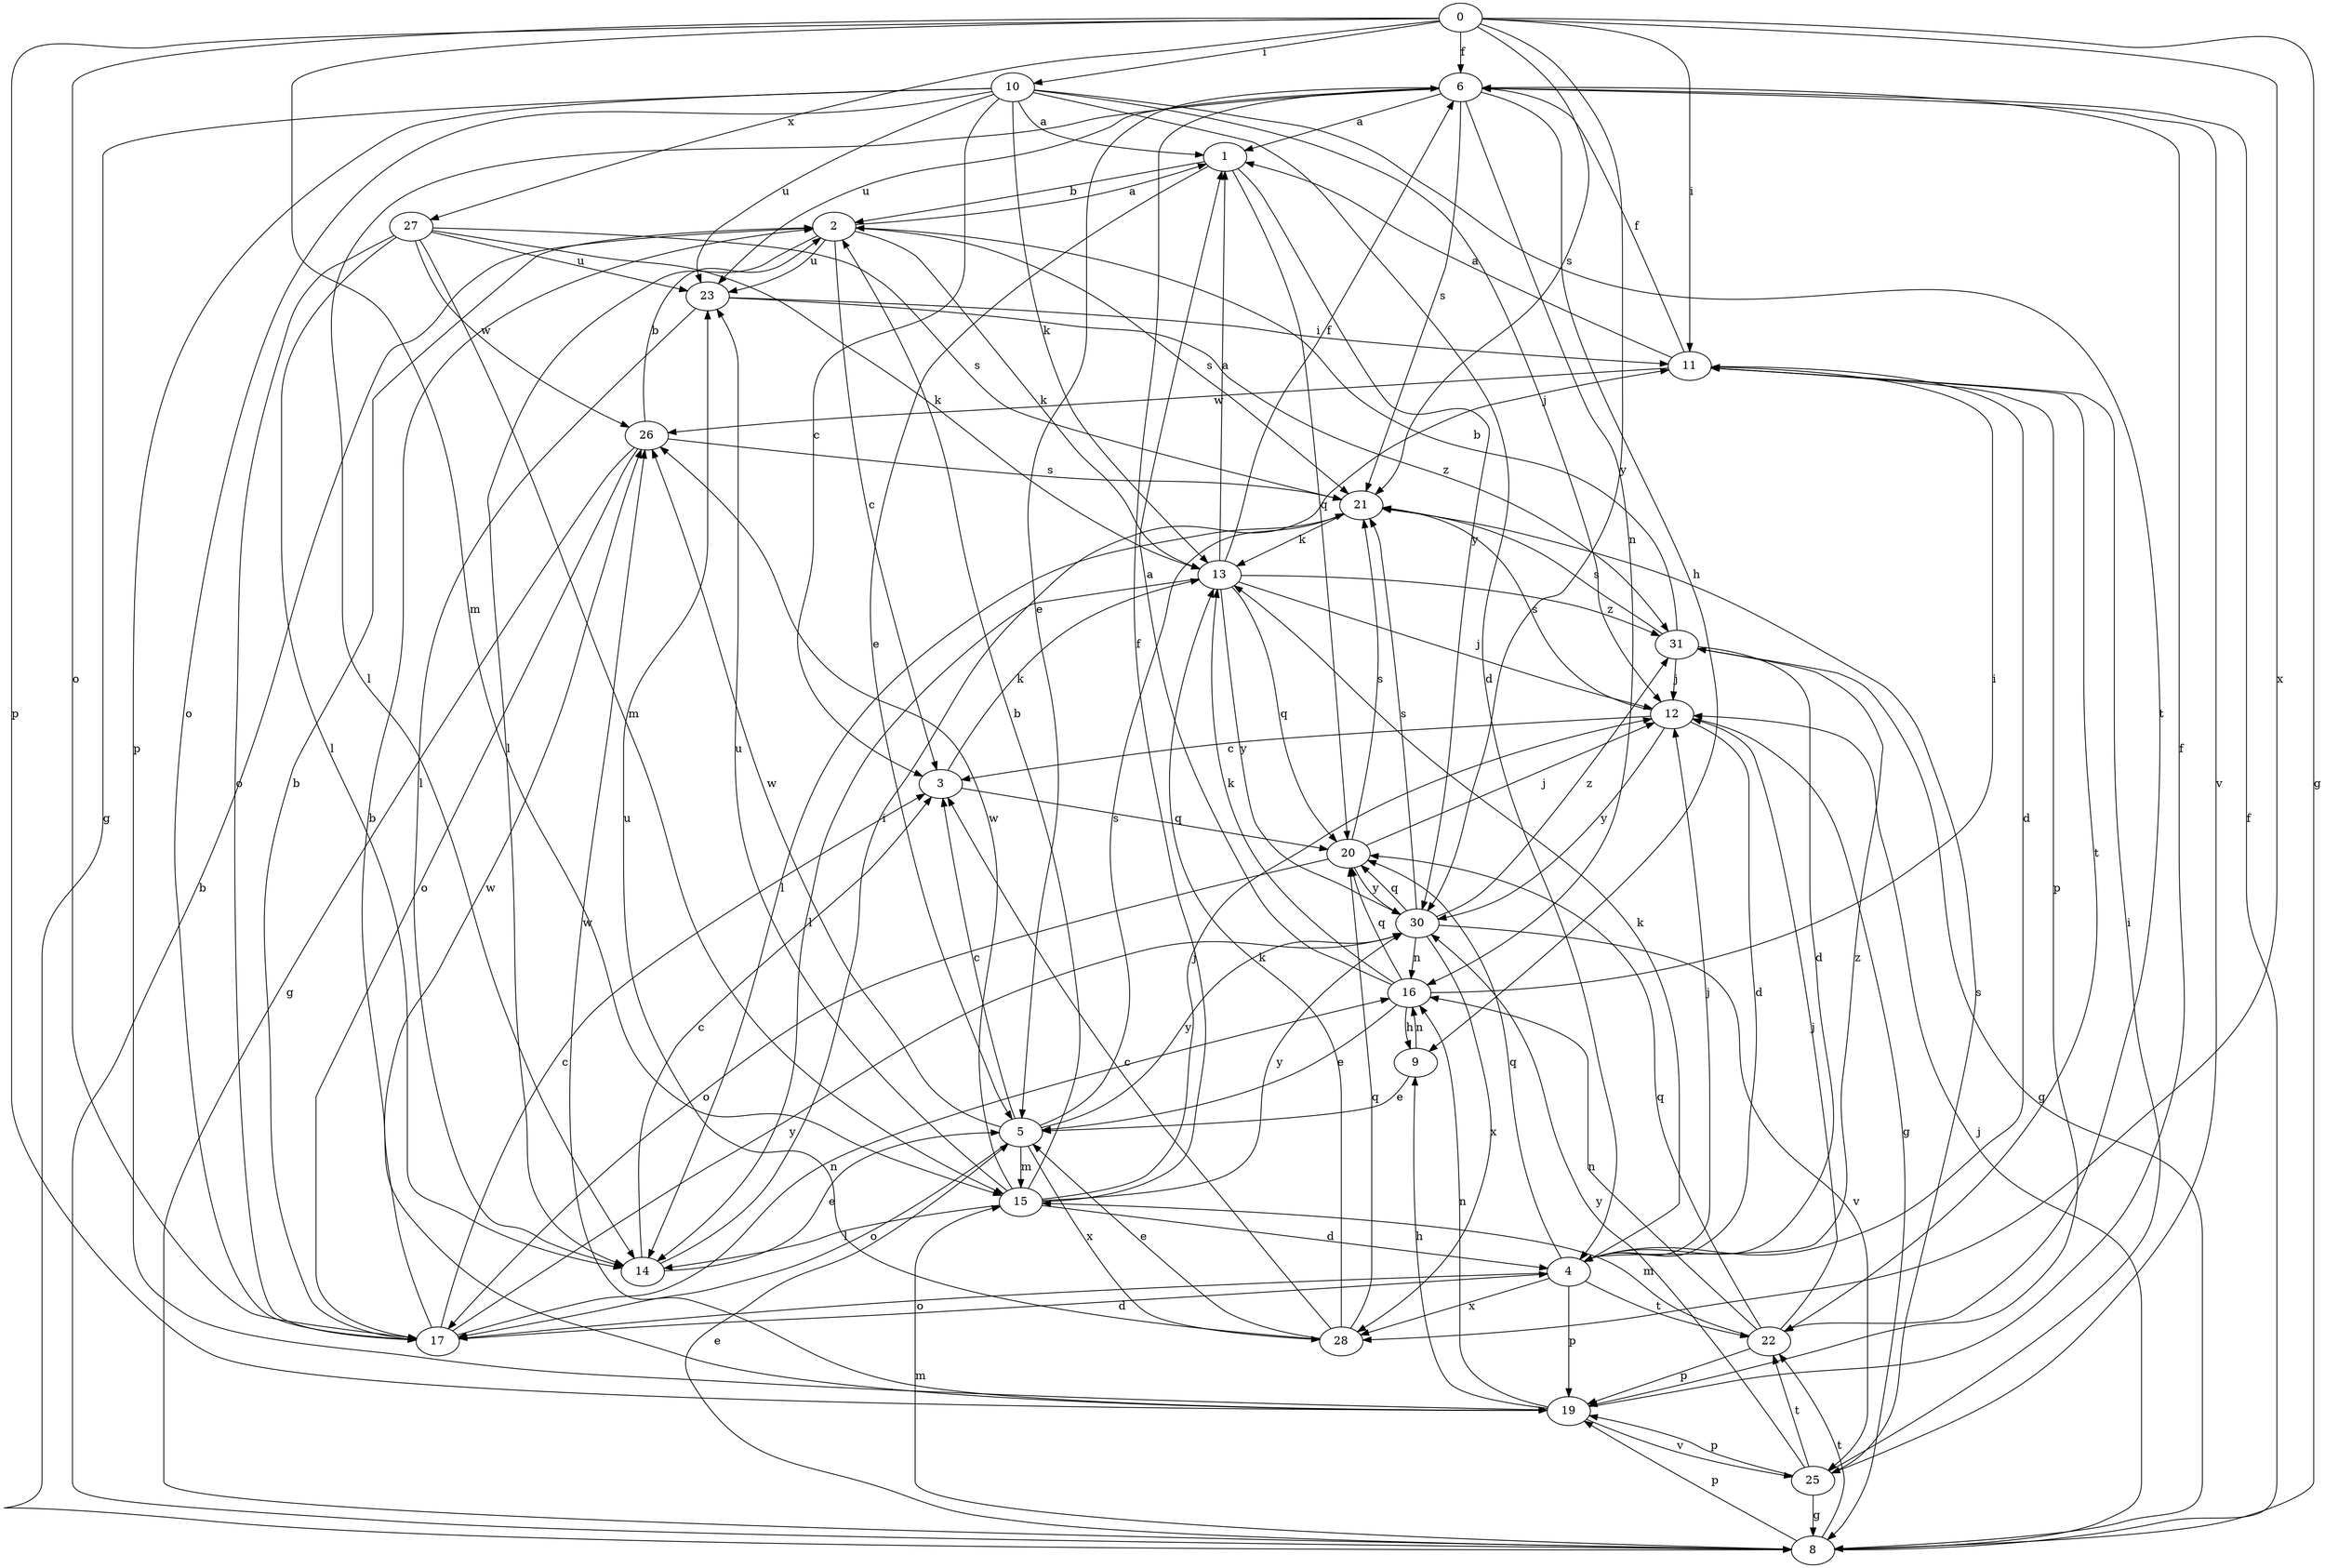 strict digraph  {
0;
1;
2;
3;
4;
5;
6;
8;
9;
10;
11;
12;
13;
14;
15;
16;
17;
19;
20;
21;
22;
23;
25;
26;
27;
28;
30;
31;
0 -> 6  [label=f];
0 -> 8  [label=g];
0 -> 10  [label=i];
0 -> 11  [label=i];
0 -> 15  [label=m];
0 -> 17  [label=o];
0 -> 19  [label=p];
0 -> 21  [label=s];
0 -> 27  [label=x];
0 -> 28  [label=x];
0 -> 30  [label=y];
1 -> 2  [label=b];
1 -> 5  [label=e];
1 -> 20  [label=q];
1 -> 30  [label=y];
2 -> 1  [label=a];
2 -> 3  [label=c];
2 -> 13  [label=k];
2 -> 14  [label=l];
2 -> 21  [label=s];
2 -> 23  [label=u];
3 -> 13  [label=k];
3 -> 20  [label=q];
4 -> 12  [label=j];
4 -> 13  [label=k];
4 -> 17  [label=o];
4 -> 19  [label=p];
4 -> 20  [label=q];
4 -> 22  [label=t];
4 -> 28  [label=x];
4 -> 31  [label=z];
5 -> 3  [label=c];
5 -> 15  [label=m];
5 -> 17  [label=o];
5 -> 21  [label=s];
5 -> 26  [label=w];
5 -> 28  [label=x];
5 -> 30  [label=y];
6 -> 1  [label=a];
6 -> 5  [label=e];
6 -> 9  [label=h];
6 -> 14  [label=l];
6 -> 16  [label=n];
6 -> 21  [label=s];
6 -> 23  [label=u];
6 -> 25  [label=v];
8 -> 2  [label=b];
8 -> 5  [label=e];
8 -> 6  [label=f];
8 -> 12  [label=j];
8 -> 15  [label=m];
8 -> 19  [label=p];
8 -> 22  [label=t];
9 -> 5  [label=e];
9 -> 16  [label=n];
10 -> 1  [label=a];
10 -> 3  [label=c];
10 -> 4  [label=d];
10 -> 8  [label=g];
10 -> 12  [label=j];
10 -> 13  [label=k];
10 -> 17  [label=o];
10 -> 19  [label=p];
10 -> 22  [label=t];
10 -> 23  [label=u];
11 -> 1  [label=a];
11 -> 4  [label=d];
11 -> 6  [label=f];
11 -> 19  [label=p];
11 -> 22  [label=t];
11 -> 26  [label=w];
12 -> 3  [label=c];
12 -> 4  [label=d];
12 -> 8  [label=g];
12 -> 21  [label=s];
12 -> 30  [label=y];
13 -> 1  [label=a];
13 -> 6  [label=f];
13 -> 12  [label=j];
13 -> 14  [label=l];
13 -> 20  [label=q];
13 -> 30  [label=y];
13 -> 31  [label=z];
14 -> 3  [label=c];
14 -> 5  [label=e];
14 -> 11  [label=i];
15 -> 2  [label=b];
15 -> 4  [label=d];
15 -> 6  [label=f];
15 -> 12  [label=j];
15 -> 14  [label=l];
15 -> 23  [label=u];
15 -> 26  [label=w];
15 -> 30  [label=y];
16 -> 1  [label=a];
16 -> 5  [label=e];
16 -> 9  [label=h];
16 -> 11  [label=i];
16 -> 13  [label=k];
16 -> 20  [label=q];
17 -> 2  [label=b];
17 -> 3  [label=c];
17 -> 4  [label=d];
17 -> 16  [label=n];
17 -> 26  [label=w];
17 -> 30  [label=y];
19 -> 2  [label=b];
19 -> 6  [label=f];
19 -> 9  [label=h];
19 -> 16  [label=n];
19 -> 25  [label=v];
19 -> 26  [label=w];
20 -> 12  [label=j];
20 -> 17  [label=o];
20 -> 21  [label=s];
20 -> 30  [label=y];
21 -> 13  [label=k];
21 -> 14  [label=l];
22 -> 12  [label=j];
22 -> 15  [label=m];
22 -> 16  [label=n];
22 -> 19  [label=p];
22 -> 20  [label=q];
23 -> 11  [label=i];
23 -> 14  [label=l];
23 -> 31  [label=z];
25 -> 8  [label=g];
25 -> 11  [label=i];
25 -> 19  [label=p];
25 -> 21  [label=s];
25 -> 22  [label=t];
25 -> 30  [label=y];
26 -> 2  [label=b];
26 -> 8  [label=g];
26 -> 17  [label=o];
26 -> 21  [label=s];
27 -> 13  [label=k];
27 -> 14  [label=l];
27 -> 15  [label=m];
27 -> 17  [label=o];
27 -> 21  [label=s];
27 -> 23  [label=u];
27 -> 26  [label=w];
28 -> 3  [label=c];
28 -> 5  [label=e];
28 -> 13  [label=k];
28 -> 20  [label=q];
28 -> 23  [label=u];
30 -> 16  [label=n];
30 -> 20  [label=q];
30 -> 21  [label=s];
30 -> 25  [label=v];
30 -> 28  [label=x];
30 -> 31  [label=z];
31 -> 2  [label=b];
31 -> 4  [label=d];
31 -> 8  [label=g];
31 -> 12  [label=j];
31 -> 21  [label=s];
}
